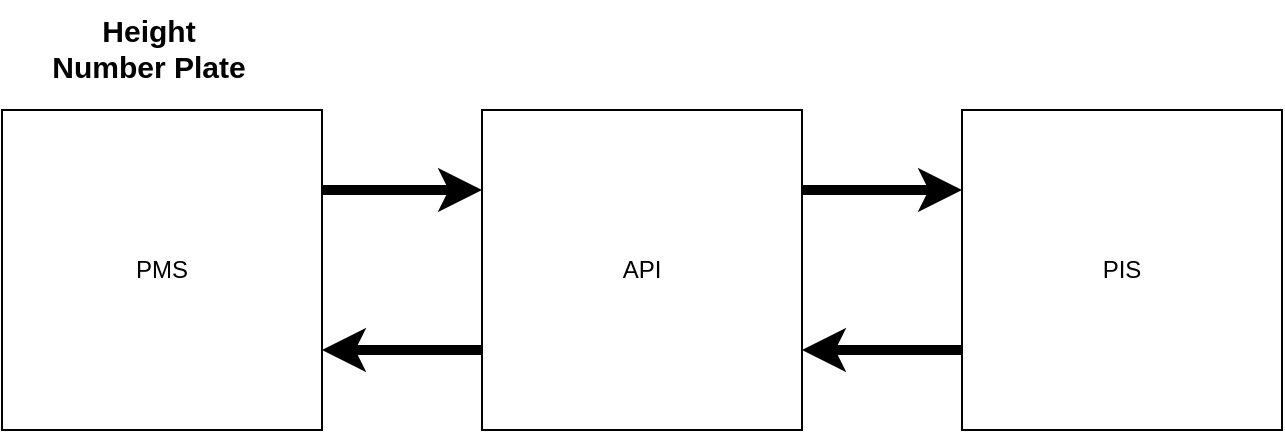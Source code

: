 <mxfile>
    <diagram id="O9st6gkPlkqYTZ4RWQRI" name="Page-1">
        <mxGraphModel dx="1386" dy="830" grid="0" gridSize="10" guides="1" tooltips="1" connect="1" arrows="1" fold="1" page="1" pageScale="1" pageWidth="1169" pageHeight="827" background="#ffffff" math="0" shadow="0">
            <root>
                <mxCell id="0"/>
                <mxCell id="1" parent="0"/>
                <mxCell id="6" style="edgeStyle=none;html=1;exitX=1;exitY=0.25;exitDx=0;exitDy=0;entryX=0;entryY=0.25;entryDx=0;entryDy=0;shadow=0;strokeWidth=5;strokeColor=#000000;" edge="1" parent="1" source="2" target="4">
                    <mxGeometry relative="1" as="geometry"/>
                </mxCell>
                <mxCell id="2" value="PMS" style="whiteSpace=wrap;html=1;aspect=fixed;" vertex="1" parent="1">
                    <mxGeometry x="261" y="291" width="160" height="160" as="geometry"/>
                </mxCell>
                <mxCell id="8" style="edgeStyle=none;sketch=0;html=1;exitX=1;exitY=0.25;exitDx=0;exitDy=0;entryX=0;entryY=0.25;entryDx=0;entryDy=0;shadow=0;strokeColor=#000000;strokeWidth=5;" edge="1" parent="1" source="4" target="5">
                    <mxGeometry relative="1" as="geometry"/>
                </mxCell>
                <mxCell id="9" style="edgeStyle=none;sketch=0;html=1;exitX=0;exitY=0.75;exitDx=0;exitDy=0;entryX=1;entryY=0.75;entryDx=0;entryDy=0;shadow=0;strokeColor=#000000;strokeWidth=5;" edge="1" parent="1" source="4" target="2">
                    <mxGeometry relative="1" as="geometry"/>
                </mxCell>
                <mxCell id="4" value="API" style="whiteSpace=wrap;html=1;aspect=fixed;" vertex="1" parent="1">
                    <mxGeometry x="501" y="291" width="160" height="160" as="geometry"/>
                </mxCell>
                <mxCell id="7" style="edgeStyle=none;sketch=0;html=1;exitX=0;exitY=0.75;exitDx=0;exitDy=0;entryX=1;entryY=0.75;entryDx=0;entryDy=0;shadow=0;strokeColor=#000000;strokeWidth=5;" edge="1" parent="1" source="5" target="4">
                    <mxGeometry relative="1" as="geometry"/>
                </mxCell>
                <mxCell id="5" value="PIS" style="whiteSpace=wrap;html=1;aspect=fixed;" vertex="1" parent="1">
                    <mxGeometry x="741" y="291" width="160" height="160" as="geometry"/>
                </mxCell>
                <mxCell id="11" value="&lt;font color=&quot;#000000&quot; style=&quot;font-size: 15px;&quot;&gt;Height&lt;br&gt;Number Plate&lt;/font&gt;" style="text;html=1;align=center;verticalAlign=middle;resizable=0;points=[];autosize=1;rounded=0;fontSize=15;fontStyle=1" vertex="1" parent="1">
                    <mxGeometry x="276" y="236" width="115" height="48" as="geometry"/>
                </mxCell>
            </root>
        </mxGraphModel>
    </diagram>
</mxfile>